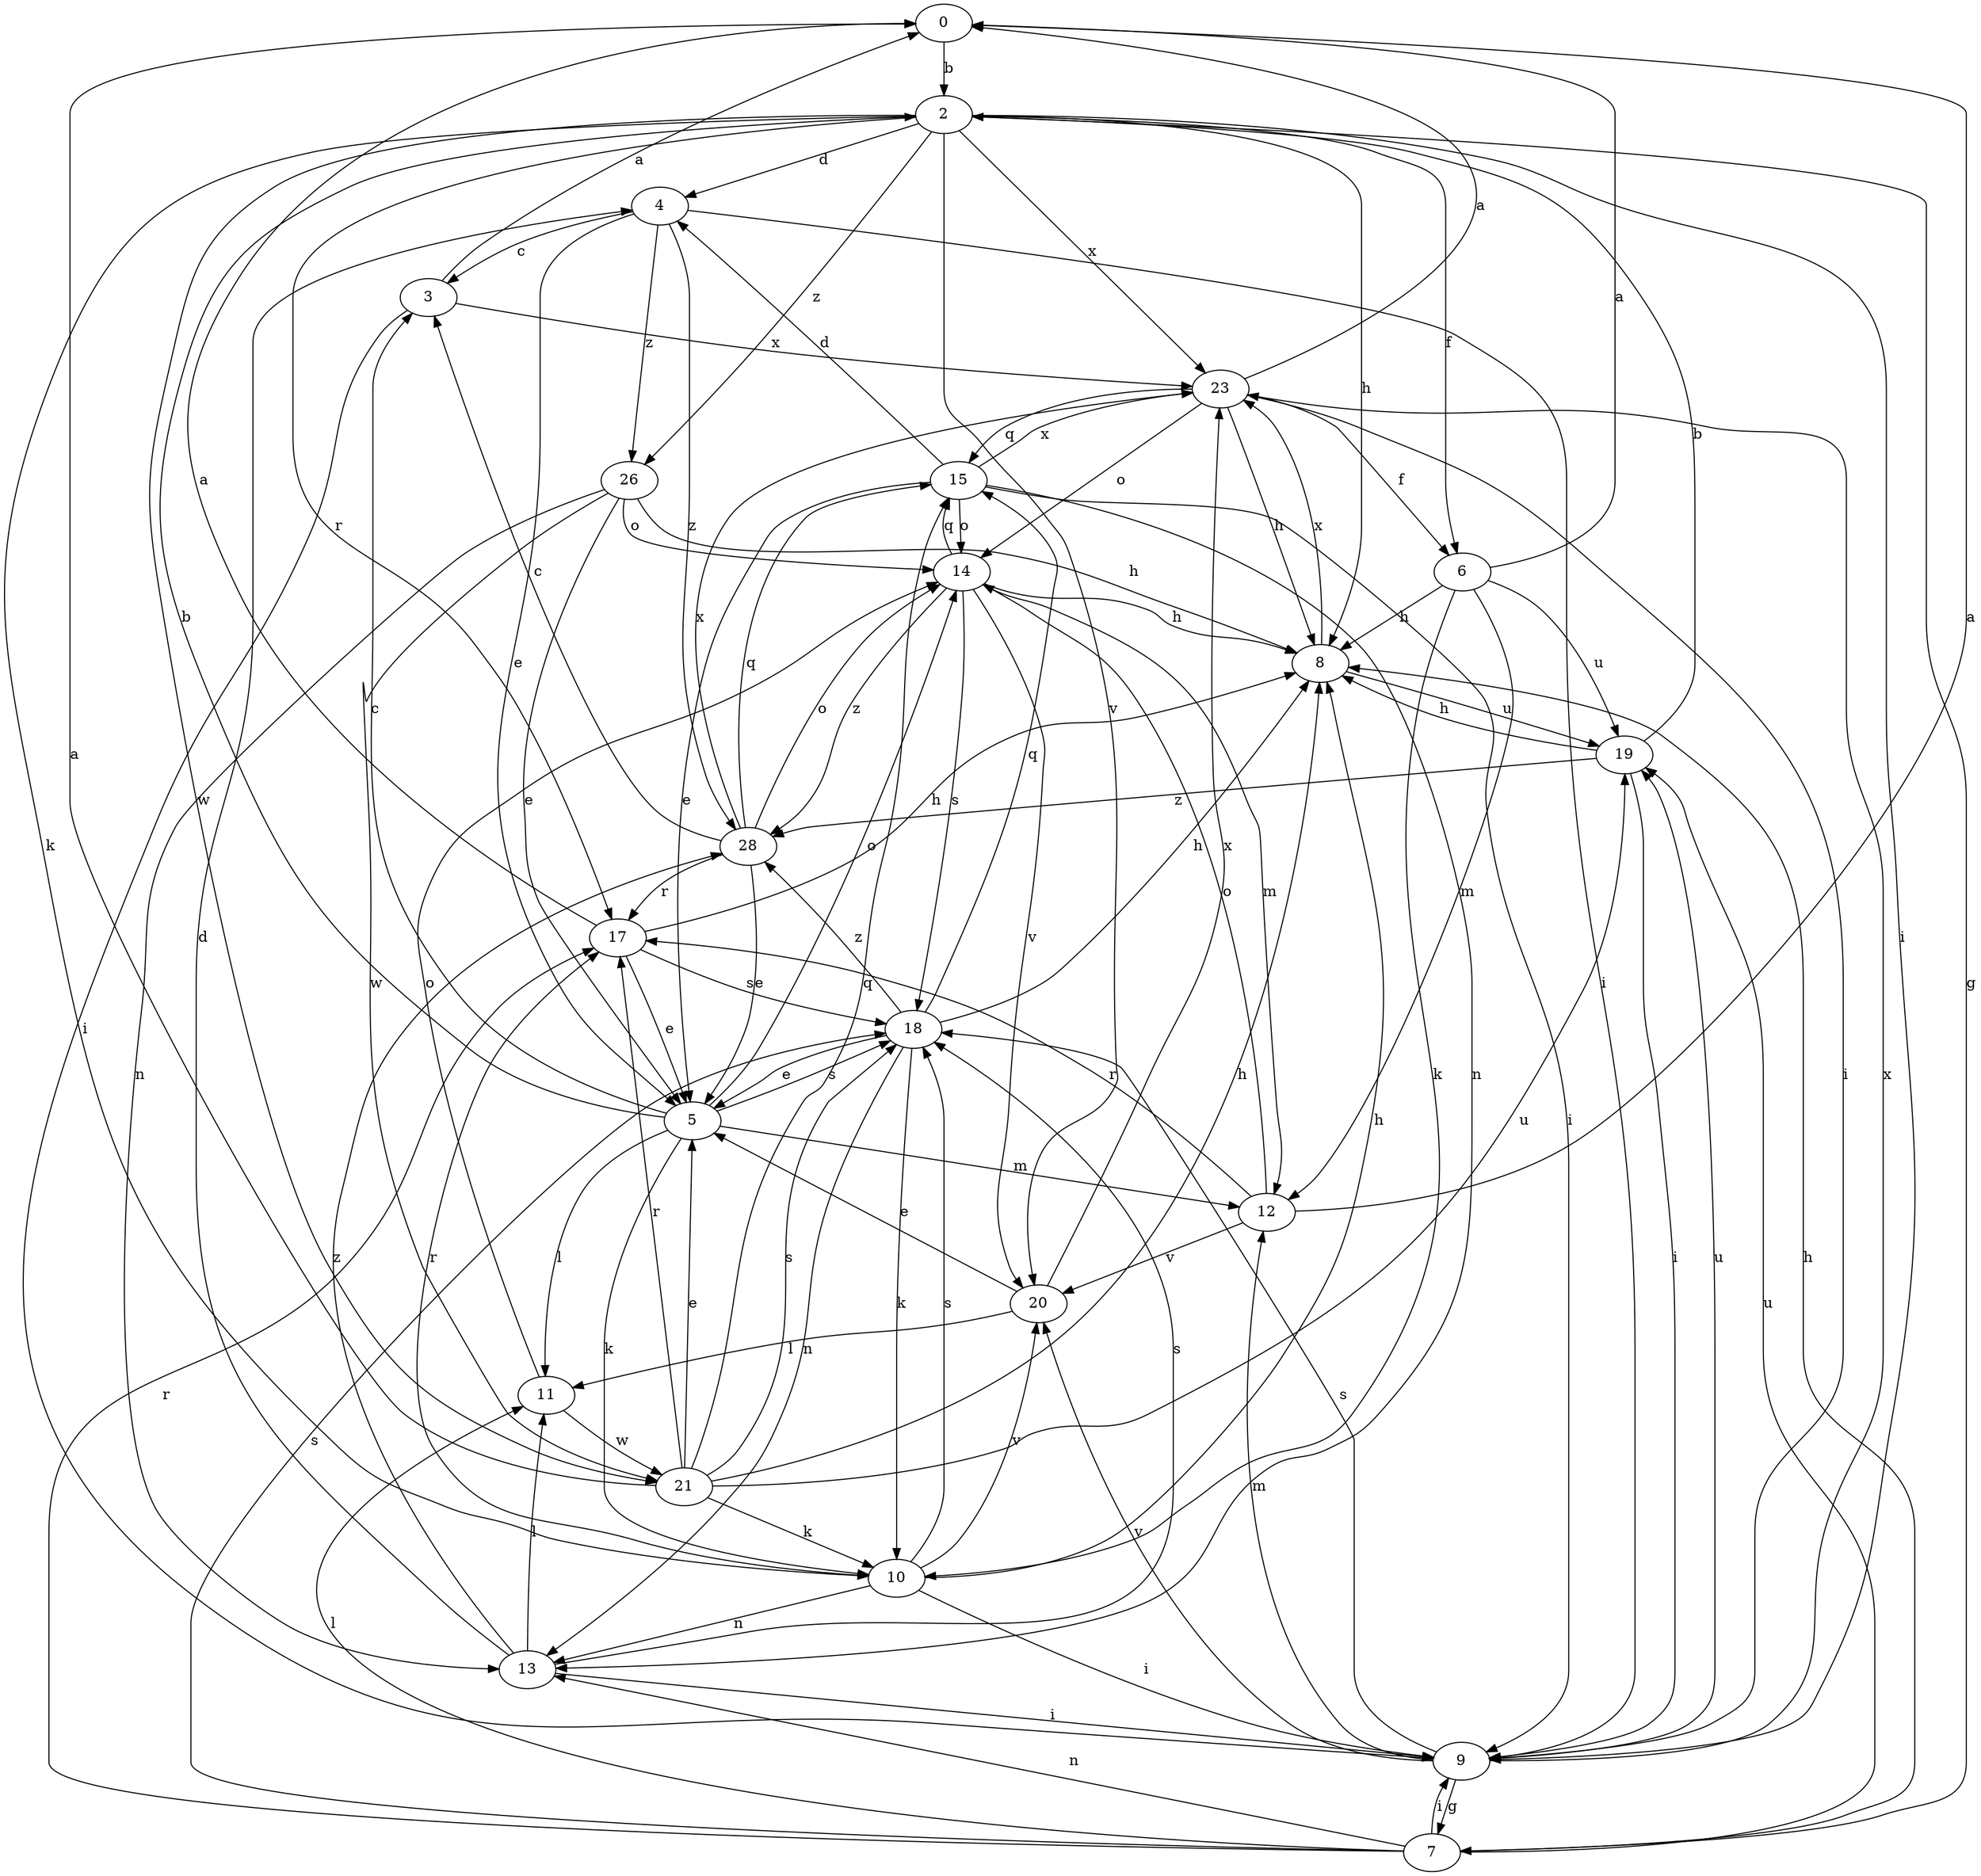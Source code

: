 strict digraph  {
0;
2;
3;
4;
5;
6;
7;
8;
9;
10;
11;
12;
13;
14;
15;
17;
18;
19;
20;
21;
23;
26;
28;
0 -> 2  [label=b];
2 -> 4  [label=d];
2 -> 6  [label=f];
2 -> 7  [label=g];
2 -> 8  [label=h];
2 -> 9  [label=i];
2 -> 10  [label=k];
2 -> 17  [label=r];
2 -> 20  [label=v];
2 -> 21  [label=w];
2 -> 23  [label=x];
2 -> 26  [label=z];
3 -> 0  [label=a];
3 -> 9  [label=i];
3 -> 23  [label=x];
4 -> 3  [label=c];
4 -> 5  [label=e];
4 -> 9  [label=i];
4 -> 26  [label=z];
4 -> 28  [label=z];
5 -> 2  [label=b];
5 -> 3  [label=c];
5 -> 10  [label=k];
5 -> 11  [label=l];
5 -> 12  [label=m];
5 -> 14  [label=o];
5 -> 18  [label=s];
6 -> 0  [label=a];
6 -> 8  [label=h];
6 -> 10  [label=k];
6 -> 12  [label=m];
6 -> 19  [label=u];
7 -> 8  [label=h];
7 -> 9  [label=i];
7 -> 11  [label=l];
7 -> 13  [label=n];
7 -> 17  [label=r];
7 -> 18  [label=s];
7 -> 19  [label=u];
8 -> 19  [label=u];
8 -> 23  [label=x];
9 -> 7  [label=g];
9 -> 12  [label=m];
9 -> 18  [label=s];
9 -> 19  [label=u];
9 -> 20  [label=v];
9 -> 23  [label=x];
10 -> 8  [label=h];
10 -> 9  [label=i];
10 -> 13  [label=n];
10 -> 17  [label=r];
10 -> 18  [label=s];
10 -> 20  [label=v];
11 -> 14  [label=o];
11 -> 21  [label=w];
12 -> 0  [label=a];
12 -> 14  [label=o];
12 -> 17  [label=r];
12 -> 20  [label=v];
13 -> 4  [label=d];
13 -> 9  [label=i];
13 -> 11  [label=l];
13 -> 18  [label=s];
13 -> 28  [label=z];
14 -> 8  [label=h];
14 -> 12  [label=m];
14 -> 15  [label=q];
14 -> 18  [label=s];
14 -> 20  [label=v];
14 -> 28  [label=z];
15 -> 4  [label=d];
15 -> 5  [label=e];
15 -> 9  [label=i];
15 -> 13  [label=n];
15 -> 14  [label=o];
15 -> 23  [label=x];
17 -> 0  [label=a];
17 -> 5  [label=e];
17 -> 8  [label=h];
17 -> 18  [label=s];
18 -> 5  [label=e];
18 -> 8  [label=h];
18 -> 10  [label=k];
18 -> 13  [label=n];
18 -> 15  [label=q];
18 -> 28  [label=z];
19 -> 2  [label=b];
19 -> 8  [label=h];
19 -> 9  [label=i];
19 -> 28  [label=z];
20 -> 5  [label=e];
20 -> 11  [label=l];
20 -> 23  [label=x];
21 -> 0  [label=a];
21 -> 5  [label=e];
21 -> 8  [label=h];
21 -> 10  [label=k];
21 -> 15  [label=q];
21 -> 17  [label=r];
21 -> 18  [label=s];
21 -> 19  [label=u];
23 -> 0  [label=a];
23 -> 6  [label=f];
23 -> 8  [label=h];
23 -> 9  [label=i];
23 -> 14  [label=o];
23 -> 15  [label=q];
26 -> 5  [label=e];
26 -> 8  [label=h];
26 -> 13  [label=n];
26 -> 14  [label=o];
26 -> 21  [label=w];
28 -> 3  [label=c];
28 -> 5  [label=e];
28 -> 14  [label=o];
28 -> 15  [label=q];
28 -> 17  [label=r];
28 -> 23  [label=x];
}
